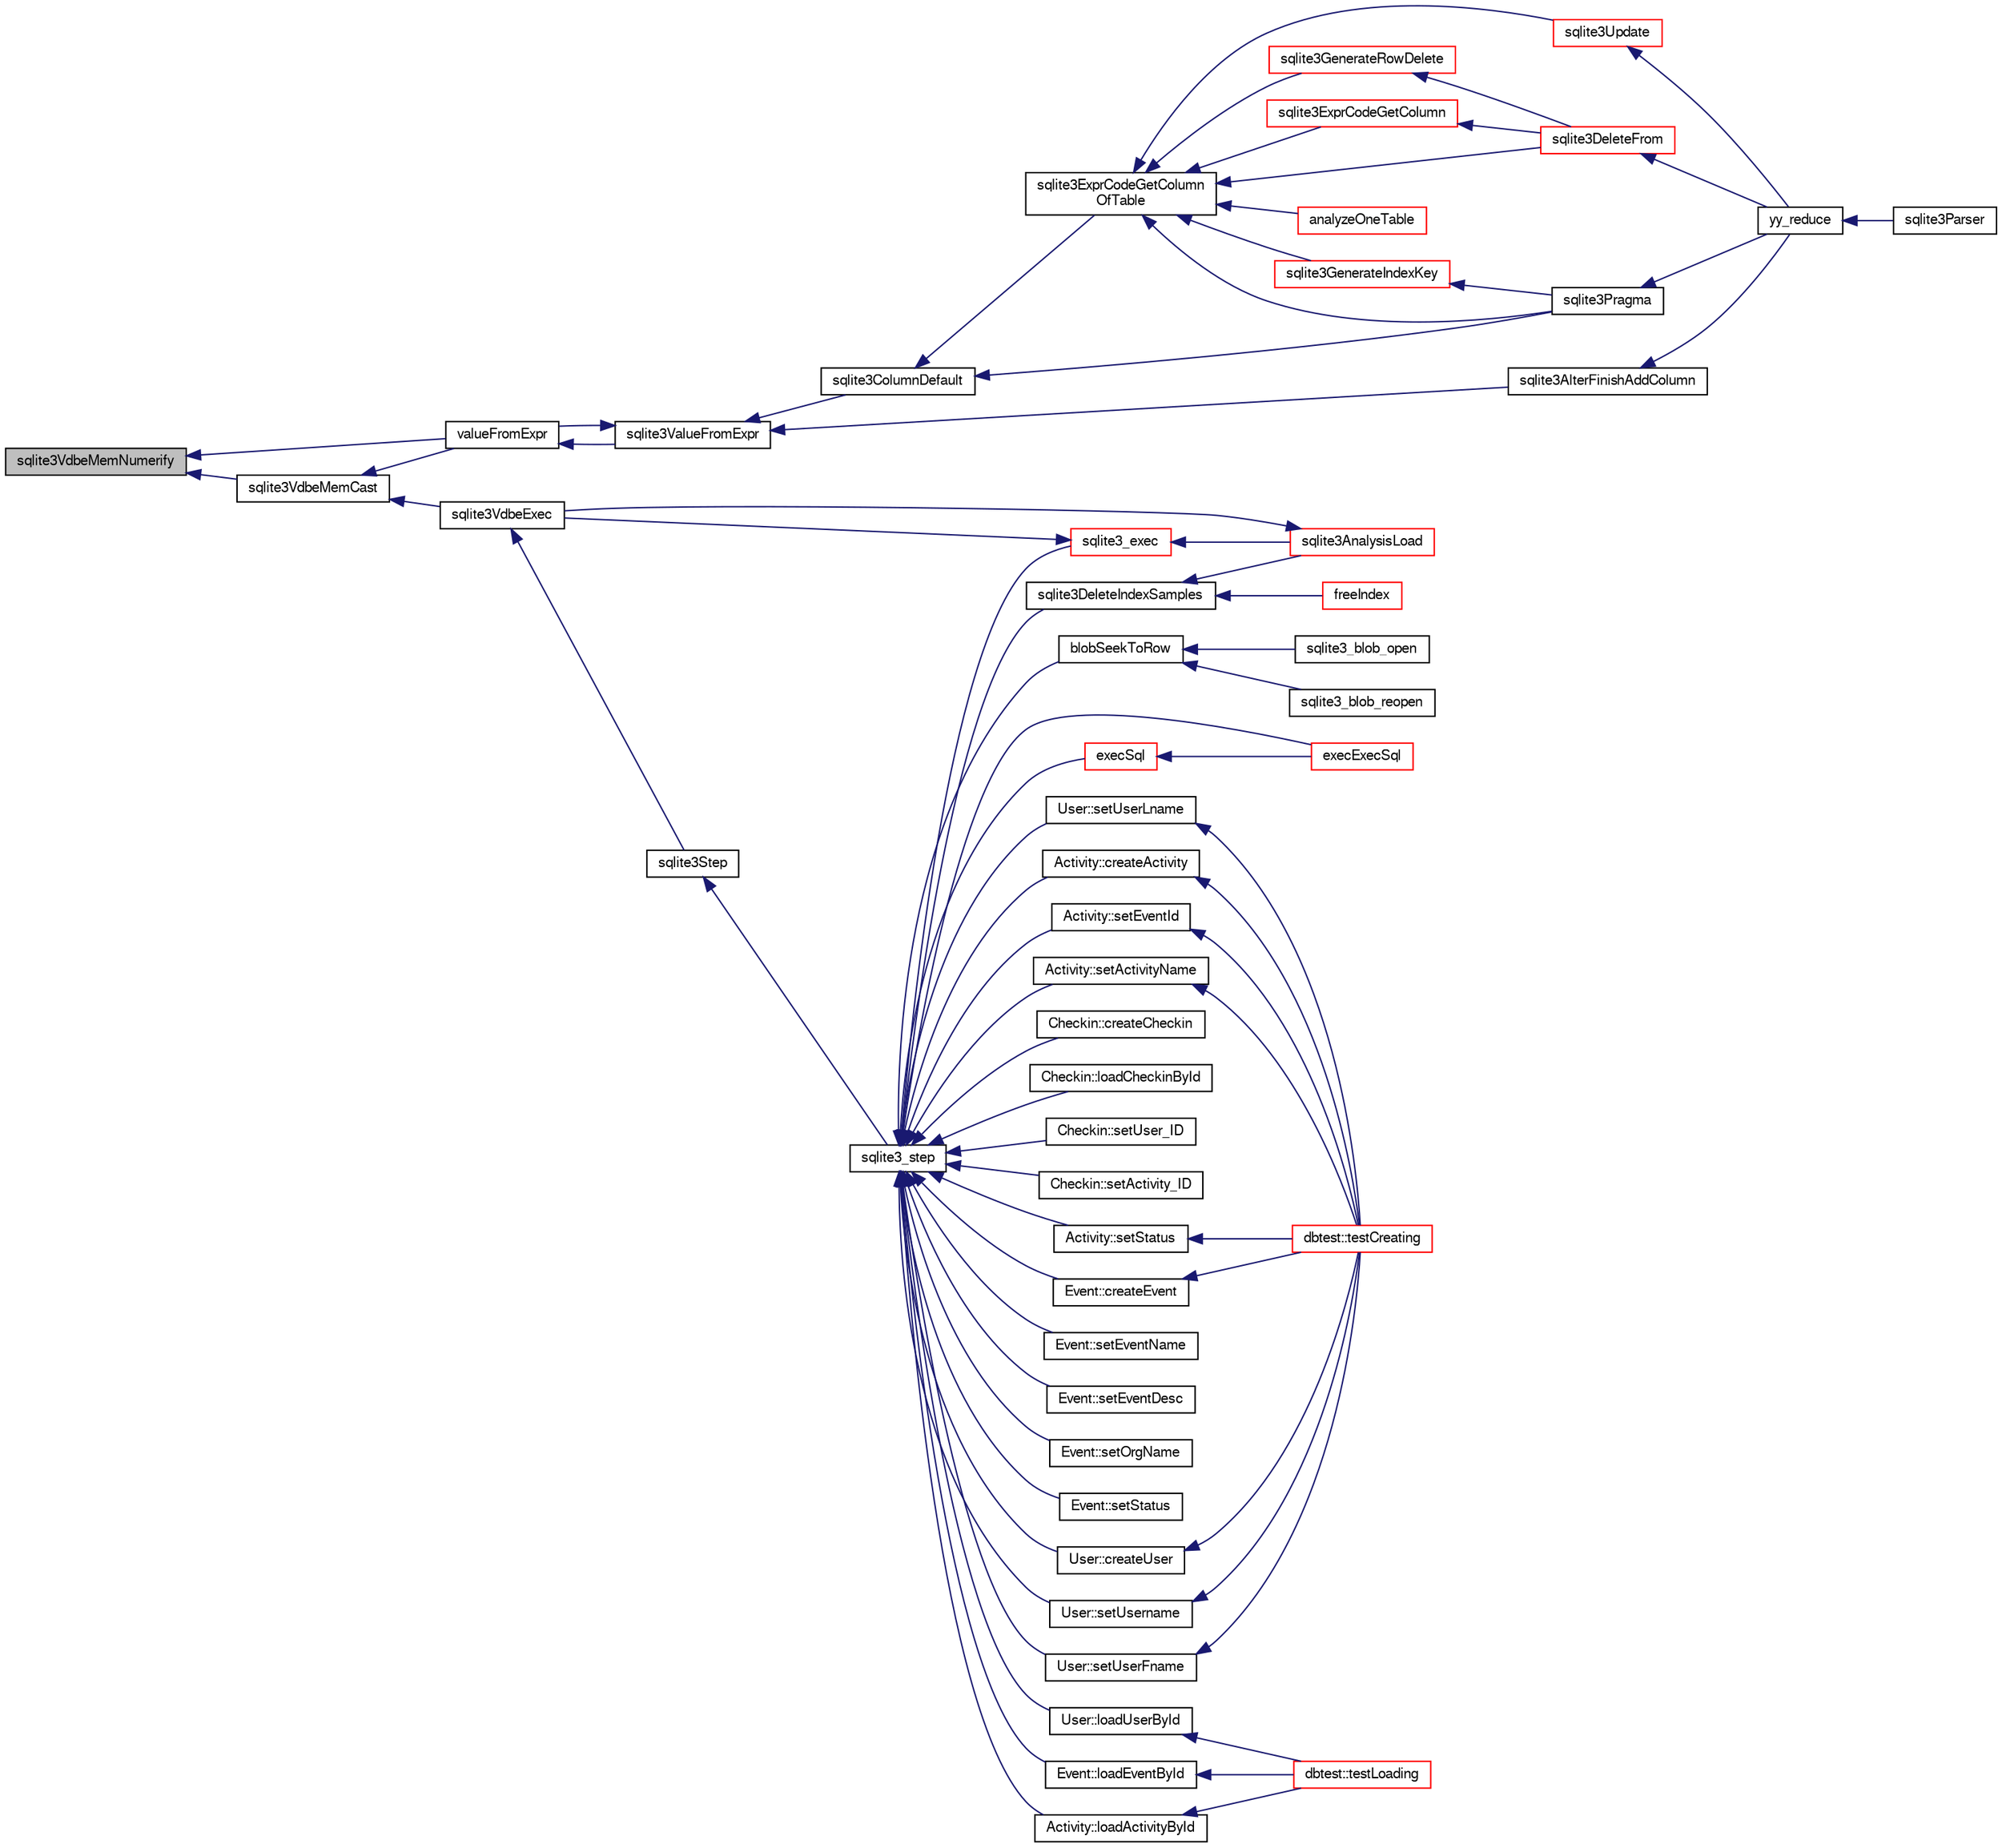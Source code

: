 digraph "sqlite3VdbeMemNumerify"
{
  edge [fontname="FreeSans",fontsize="10",labelfontname="FreeSans",labelfontsize="10"];
  node [fontname="FreeSans",fontsize="10",shape=record];
  rankdir="LR";
  Node774404 [label="sqlite3VdbeMemNumerify",height=0.2,width=0.4,color="black", fillcolor="grey75", style="filled", fontcolor="black"];
  Node774404 -> Node774405 [dir="back",color="midnightblue",fontsize="10",style="solid",fontname="FreeSans"];
  Node774405 [label="sqlite3VdbeMemCast",height=0.2,width=0.4,color="black", fillcolor="white", style="filled",URL="$sqlite3_8c.html#a2e5bfc1911e317ae456d2cea24c2a0d5"];
  Node774405 -> Node774406 [dir="back",color="midnightblue",fontsize="10",style="solid",fontname="FreeSans"];
  Node774406 [label="valueFromExpr",height=0.2,width=0.4,color="black", fillcolor="white", style="filled",URL="$sqlite3_8c.html#a08f91b27c0189e8b5bcdea6537466b7c"];
  Node774406 -> Node774407 [dir="back",color="midnightblue",fontsize="10",style="solid",fontname="FreeSans"];
  Node774407 [label="sqlite3ValueFromExpr",height=0.2,width=0.4,color="black", fillcolor="white", style="filled",URL="$sqlite3_8c.html#af103c812684544760641a1cd4d9745df"];
  Node774407 -> Node774406 [dir="back",color="midnightblue",fontsize="10",style="solid",fontname="FreeSans"];
  Node774407 -> Node774408 [dir="back",color="midnightblue",fontsize="10",style="solid",fontname="FreeSans"];
  Node774408 [label="sqlite3AlterFinishAddColumn",height=0.2,width=0.4,color="black", fillcolor="white", style="filled",URL="$sqlite3_8c.html#a392e1e5be904b01216faae16a77c2c31"];
  Node774408 -> Node774409 [dir="back",color="midnightblue",fontsize="10",style="solid",fontname="FreeSans"];
  Node774409 [label="yy_reduce",height=0.2,width=0.4,color="black", fillcolor="white", style="filled",URL="$sqlite3_8c.html#a7c419a9b25711c666a9a2449ef377f14"];
  Node774409 -> Node774410 [dir="back",color="midnightblue",fontsize="10",style="solid",fontname="FreeSans"];
  Node774410 [label="sqlite3Parser",height=0.2,width=0.4,color="black", fillcolor="white", style="filled",URL="$sqlite3_8c.html#a0327d71a5fabe0b6a343d78a2602e72a"];
  Node774407 -> Node774411 [dir="back",color="midnightblue",fontsize="10",style="solid",fontname="FreeSans"];
  Node774411 [label="sqlite3ColumnDefault",height=0.2,width=0.4,color="black", fillcolor="white", style="filled",URL="$sqlite3_8c.html#a59f47949957801afdf53735549eacc7d"];
  Node774411 -> Node774412 [dir="back",color="midnightblue",fontsize="10",style="solid",fontname="FreeSans"];
  Node774412 [label="sqlite3ExprCodeGetColumn\lOfTable",height=0.2,width=0.4,color="black", fillcolor="white", style="filled",URL="$sqlite3_8c.html#aef676ae689397d0e050eb0a360c32315"];
  Node774412 -> Node774413 [dir="back",color="midnightblue",fontsize="10",style="solid",fontname="FreeSans"];
  Node774413 [label="sqlite3ExprCodeGetColumn",height=0.2,width=0.4,color="red", fillcolor="white", style="filled",URL="$sqlite3_8c.html#a053723da492b5bb45cb8df75c733155d"];
  Node774413 -> Node774433 [dir="back",color="midnightblue",fontsize="10",style="solid",fontname="FreeSans"];
  Node774433 [label="sqlite3DeleteFrom",height=0.2,width=0.4,color="red", fillcolor="white", style="filled",URL="$sqlite3_8c.html#ab9b4b45349188b49eabb23f94608a091"];
  Node774433 -> Node774409 [dir="back",color="midnightblue",fontsize="10",style="solid",fontname="FreeSans"];
  Node774412 -> Node774482 [dir="back",color="midnightblue",fontsize="10",style="solid",fontname="FreeSans"];
  Node774482 [label="analyzeOneTable",height=0.2,width=0.4,color="red", fillcolor="white", style="filled",URL="$sqlite3_8c.html#a31d4182bf855943a5d0526dbb4987803"];
  Node774412 -> Node774433 [dir="back",color="midnightblue",fontsize="10",style="solid",fontname="FreeSans"];
  Node774412 -> Node774432 [dir="back",color="midnightblue",fontsize="10",style="solid",fontname="FreeSans"];
  Node774432 [label="sqlite3GenerateRowDelete",height=0.2,width=0.4,color="red", fillcolor="white", style="filled",URL="$sqlite3_8c.html#a2c76cbf3027fc18fdbb8cb4cd96b77d9"];
  Node774432 -> Node774433 [dir="back",color="midnightblue",fontsize="10",style="solid",fontname="FreeSans"];
  Node774412 -> Node774421 [dir="back",color="midnightblue",fontsize="10",style="solid",fontname="FreeSans"];
  Node774421 [label="sqlite3GenerateIndexKey",height=0.2,width=0.4,color="red", fillcolor="white", style="filled",URL="$sqlite3_8c.html#ab85ac93d5c5e6760f45f07897be7f272"];
  Node774421 -> Node774446 [dir="back",color="midnightblue",fontsize="10",style="solid",fontname="FreeSans"];
  Node774446 [label="sqlite3Pragma",height=0.2,width=0.4,color="black", fillcolor="white", style="filled",URL="$sqlite3_8c.html#a111391370f58f8e6a6eca51fd34d62ed"];
  Node774446 -> Node774409 [dir="back",color="midnightblue",fontsize="10",style="solid",fontname="FreeSans"];
  Node774412 -> Node774446 [dir="back",color="midnightblue",fontsize="10",style="solid",fontname="FreeSans"];
  Node774412 -> Node774441 [dir="back",color="midnightblue",fontsize="10",style="solid",fontname="FreeSans"];
  Node774441 [label="sqlite3Update",height=0.2,width=0.4,color="red", fillcolor="white", style="filled",URL="$sqlite3_8c.html#ac5aa67c46e8cc8174566fabe6809fafa"];
  Node774441 -> Node774409 [dir="back",color="midnightblue",fontsize="10",style="solid",fontname="FreeSans"];
  Node774411 -> Node774446 [dir="back",color="midnightblue",fontsize="10",style="solid",fontname="FreeSans"];
  Node774405 -> Node774486 [dir="back",color="midnightblue",fontsize="10",style="solid",fontname="FreeSans"];
  Node774486 [label="sqlite3VdbeExec",height=0.2,width=0.4,color="black", fillcolor="white", style="filled",URL="$sqlite3_8c.html#a8ce40a614bdc56719c4d642b1e4dfb21"];
  Node774486 -> Node774487 [dir="back",color="midnightblue",fontsize="10",style="solid",fontname="FreeSans"];
  Node774487 [label="sqlite3Step",height=0.2,width=0.4,color="black", fillcolor="white", style="filled",URL="$sqlite3_8c.html#a3f2872e873e2758a4beedad1d5113554"];
  Node774487 -> Node774488 [dir="back",color="midnightblue",fontsize="10",style="solid",fontname="FreeSans"];
  Node774488 [label="sqlite3_step",height=0.2,width=0.4,color="black", fillcolor="white", style="filled",URL="$sqlite3_8h.html#ac1e491ce36b7471eb28387f7d3c74334"];
  Node774488 -> Node774489 [dir="back",color="midnightblue",fontsize="10",style="solid",fontname="FreeSans"];
  Node774489 [label="Activity::createActivity",height=0.2,width=0.4,color="black", fillcolor="white", style="filled",URL="$classActivity.html#a813cc5e52c14ab49b39014c134e3425b"];
  Node774489 -> Node774490 [dir="back",color="midnightblue",fontsize="10",style="solid",fontname="FreeSans"];
  Node774490 [label="dbtest::testCreating",height=0.2,width=0.4,color="red", fillcolor="white", style="filled",URL="$classdbtest.html#a8193e88a7df657069c8a6bd09c8243b7"];
  Node774488 -> Node774492 [dir="back",color="midnightblue",fontsize="10",style="solid",fontname="FreeSans"];
  Node774492 [label="Activity::loadActivityById",height=0.2,width=0.4,color="black", fillcolor="white", style="filled",URL="$classActivity.html#abe4ffb4f08a47212ebf9013259d9e7fd"];
  Node774492 -> Node774493 [dir="back",color="midnightblue",fontsize="10",style="solid",fontname="FreeSans"];
  Node774493 [label="dbtest::testLoading",height=0.2,width=0.4,color="red", fillcolor="white", style="filled",URL="$classdbtest.html#a6f98d82a2c8e2b9040848763504ddae1"];
  Node774488 -> Node774494 [dir="back",color="midnightblue",fontsize="10",style="solid",fontname="FreeSans"];
  Node774494 [label="Activity::setEventId",height=0.2,width=0.4,color="black", fillcolor="white", style="filled",URL="$classActivity.html#adb1d0fd0d08f473e068f0a4086bfa9ca"];
  Node774494 -> Node774490 [dir="back",color="midnightblue",fontsize="10",style="solid",fontname="FreeSans"];
  Node774488 -> Node774495 [dir="back",color="midnightblue",fontsize="10",style="solid",fontname="FreeSans"];
  Node774495 [label="Activity::setActivityName",height=0.2,width=0.4,color="black", fillcolor="white", style="filled",URL="$classActivity.html#a62dc3737b33915a36086f9dd26d16a81"];
  Node774495 -> Node774490 [dir="back",color="midnightblue",fontsize="10",style="solid",fontname="FreeSans"];
  Node774488 -> Node774496 [dir="back",color="midnightblue",fontsize="10",style="solid",fontname="FreeSans"];
  Node774496 [label="Activity::setStatus",height=0.2,width=0.4,color="black", fillcolor="white", style="filled",URL="$classActivity.html#af618135a7738f4d2a7ee147a8ef912ea"];
  Node774496 -> Node774490 [dir="back",color="midnightblue",fontsize="10",style="solid",fontname="FreeSans"];
  Node774488 -> Node774497 [dir="back",color="midnightblue",fontsize="10",style="solid",fontname="FreeSans"];
  Node774497 [label="Checkin::createCheckin",height=0.2,width=0.4,color="black", fillcolor="white", style="filled",URL="$classCheckin.html#a4e40acdf7fff0e607f6de4f24f3a163c"];
  Node774488 -> Node774498 [dir="back",color="midnightblue",fontsize="10",style="solid",fontname="FreeSans"];
  Node774498 [label="Checkin::loadCheckinById",height=0.2,width=0.4,color="black", fillcolor="white", style="filled",URL="$classCheckin.html#a3461f70ea6c68475225f2a07f78a21e0"];
  Node774488 -> Node774499 [dir="back",color="midnightblue",fontsize="10",style="solid",fontname="FreeSans"];
  Node774499 [label="Checkin::setUser_ID",height=0.2,width=0.4,color="black", fillcolor="white", style="filled",URL="$classCheckin.html#a76ab640f4f912876dbebf183db5359c6"];
  Node774488 -> Node774500 [dir="back",color="midnightblue",fontsize="10",style="solid",fontname="FreeSans"];
  Node774500 [label="Checkin::setActivity_ID",height=0.2,width=0.4,color="black", fillcolor="white", style="filled",URL="$classCheckin.html#ab2ff3ec2604ec73a42af25874a00b232"];
  Node774488 -> Node774501 [dir="back",color="midnightblue",fontsize="10",style="solid",fontname="FreeSans"];
  Node774501 [label="Event::createEvent",height=0.2,width=0.4,color="black", fillcolor="white", style="filled",URL="$classEvent.html#a77adb9f4a46ffb32c2d931f0691f5903"];
  Node774501 -> Node774490 [dir="back",color="midnightblue",fontsize="10",style="solid",fontname="FreeSans"];
  Node774488 -> Node774502 [dir="back",color="midnightblue",fontsize="10",style="solid",fontname="FreeSans"];
  Node774502 [label="Event::loadEventById",height=0.2,width=0.4,color="black", fillcolor="white", style="filled",URL="$classEvent.html#afa66cea33f722dbeecb69cc98fdea055"];
  Node774502 -> Node774493 [dir="back",color="midnightblue",fontsize="10",style="solid",fontname="FreeSans"];
  Node774488 -> Node774503 [dir="back",color="midnightblue",fontsize="10",style="solid",fontname="FreeSans"];
  Node774503 [label="Event::setEventName",height=0.2,width=0.4,color="black", fillcolor="white", style="filled",URL="$classEvent.html#a10596b6ca077df05184e30d62b08729d"];
  Node774488 -> Node774504 [dir="back",color="midnightblue",fontsize="10",style="solid",fontname="FreeSans"];
  Node774504 [label="Event::setEventDesc",height=0.2,width=0.4,color="black", fillcolor="white", style="filled",URL="$classEvent.html#ae36b8377dcae792f1c5c4726024c981b"];
  Node774488 -> Node774505 [dir="back",color="midnightblue",fontsize="10",style="solid",fontname="FreeSans"];
  Node774505 [label="Event::setOrgName",height=0.2,width=0.4,color="black", fillcolor="white", style="filled",URL="$classEvent.html#a19aac0f776bd764563a54977656cf680"];
  Node774488 -> Node774506 [dir="back",color="midnightblue",fontsize="10",style="solid",fontname="FreeSans"];
  Node774506 [label="Event::setStatus",height=0.2,width=0.4,color="black", fillcolor="white", style="filled",URL="$classEvent.html#ab0a6b9285af0f4172eb841e2b80f8972"];
  Node774488 -> Node774507 [dir="back",color="midnightblue",fontsize="10",style="solid",fontname="FreeSans"];
  Node774507 [label="blobSeekToRow",height=0.2,width=0.4,color="black", fillcolor="white", style="filled",URL="$sqlite3_8c.html#afff57e13332b98c8a44a7cebe38962ab"];
  Node774507 -> Node774508 [dir="back",color="midnightblue",fontsize="10",style="solid",fontname="FreeSans"];
  Node774508 [label="sqlite3_blob_open",height=0.2,width=0.4,color="black", fillcolor="white", style="filled",URL="$sqlite3_8h.html#adb8ad839a5bdd62a43785132bc7dd518"];
  Node774507 -> Node774509 [dir="back",color="midnightblue",fontsize="10",style="solid",fontname="FreeSans"];
  Node774509 [label="sqlite3_blob_reopen",height=0.2,width=0.4,color="black", fillcolor="white", style="filled",URL="$sqlite3_8h.html#abc77c24fdc0150138490359a94360f7e"];
  Node774488 -> Node774510 [dir="back",color="midnightblue",fontsize="10",style="solid",fontname="FreeSans"];
  Node774510 [label="sqlite3DeleteIndexSamples",height=0.2,width=0.4,color="black", fillcolor="white", style="filled",URL="$sqlite3_8c.html#aaeda0302fbf61397ec009f65bed047ef"];
  Node774510 -> Node774511 [dir="back",color="midnightblue",fontsize="10",style="solid",fontname="FreeSans"];
  Node774511 [label="sqlite3AnalysisLoad",height=0.2,width=0.4,color="red", fillcolor="white", style="filled",URL="$sqlite3_8c.html#a48a2301c27e1d3d68708b9b8761b5a01"];
  Node774511 -> Node774486 [dir="back",color="midnightblue",fontsize="10",style="solid",fontname="FreeSans"];
  Node774510 -> Node774542 [dir="back",color="midnightblue",fontsize="10",style="solid",fontname="FreeSans"];
  Node774542 [label="freeIndex",height=0.2,width=0.4,color="red", fillcolor="white", style="filled",URL="$sqlite3_8c.html#a00907c99c18d5bcb9d0b38c077146c31"];
  Node774488 -> Node774605 [dir="back",color="midnightblue",fontsize="10",style="solid",fontname="FreeSans"];
  Node774605 [label="sqlite3_exec",height=0.2,width=0.4,color="red", fillcolor="white", style="filled",URL="$sqlite3_8h.html#a97487ec8150e0bcc8fa392ab8f0e24db"];
  Node774605 -> Node774486 [dir="back",color="midnightblue",fontsize="10",style="solid",fontname="FreeSans"];
  Node774605 -> Node774511 [dir="back",color="midnightblue",fontsize="10",style="solid",fontname="FreeSans"];
  Node774488 -> Node774596 [dir="back",color="midnightblue",fontsize="10",style="solid",fontname="FreeSans"];
  Node774596 [label="execSql",height=0.2,width=0.4,color="red", fillcolor="white", style="filled",URL="$sqlite3_8c.html#a7d16651b98a110662f4c265eff0246cb"];
  Node774596 -> Node774597 [dir="back",color="midnightblue",fontsize="10",style="solid",fontname="FreeSans"];
  Node774597 [label="execExecSql",height=0.2,width=0.4,color="red", fillcolor="white", style="filled",URL="$sqlite3_8c.html#ac1be09a6c047f21133d16378d301e0d4"];
  Node774488 -> Node774597 [dir="back",color="midnightblue",fontsize="10",style="solid",fontname="FreeSans"];
  Node774488 -> Node774599 [dir="back",color="midnightblue",fontsize="10",style="solid",fontname="FreeSans"];
  Node774599 [label="User::createUser",height=0.2,width=0.4,color="black", fillcolor="white", style="filled",URL="$classUser.html#a22ed673939e8cc0a136130b809bba513"];
  Node774599 -> Node774490 [dir="back",color="midnightblue",fontsize="10",style="solid",fontname="FreeSans"];
  Node774488 -> Node774600 [dir="back",color="midnightblue",fontsize="10",style="solid",fontname="FreeSans"];
  Node774600 [label="User::loadUserById",height=0.2,width=0.4,color="black", fillcolor="white", style="filled",URL="$classUser.html#a863377665b7fb83c5547dcf9727f5092"];
  Node774600 -> Node774493 [dir="back",color="midnightblue",fontsize="10",style="solid",fontname="FreeSans"];
  Node774488 -> Node774601 [dir="back",color="midnightblue",fontsize="10",style="solid",fontname="FreeSans"];
  Node774601 [label="User::setUsername",height=0.2,width=0.4,color="black", fillcolor="white", style="filled",URL="$classUser.html#aa0497022a136cb78de785b0a39ae60b1"];
  Node774601 -> Node774490 [dir="back",color="midnightblue",fontsize="10",style="solid",fontname="FreeSans"];
  Node774488 -> Node774602 [dir="back",color="midnightblue",fontsize="10",style="solid",fontname="FreeSans"];
  Node774602 [label="User::setUserFname",height=0.2,width=0.4,color="black", fillcolor="white", style="filled",URL="$classUser.html#a72657eb55cd0ca437b4841a43f19912f"];
  Node774602 -> Node774490 [dir="back",color="midnightblue",fontsize="10",style="solid",fontname="FreeSans"];
  Node774488 -> Node774603 [dir="back",color="midnightblue",fontsize="10",style="solid",fontname="FreeSans"];
  Node774603 [label="User::setUserLname",height=0.2,width=0.4,color="black", fillcolor="white", style="filled",URL="$classUser.html#aa25973387e5afe1aa6f60dd6545e33b5"];
  Node774603 -> Node774490 [dir="back",color="midnightblue",fontsize="10",style="solid",fontname="FreeSans"];
  Node774404 -> Node774406 [dir="back",color="midnightblue",fontsize="10",style="solid",fontname="FreeSans"];
}
